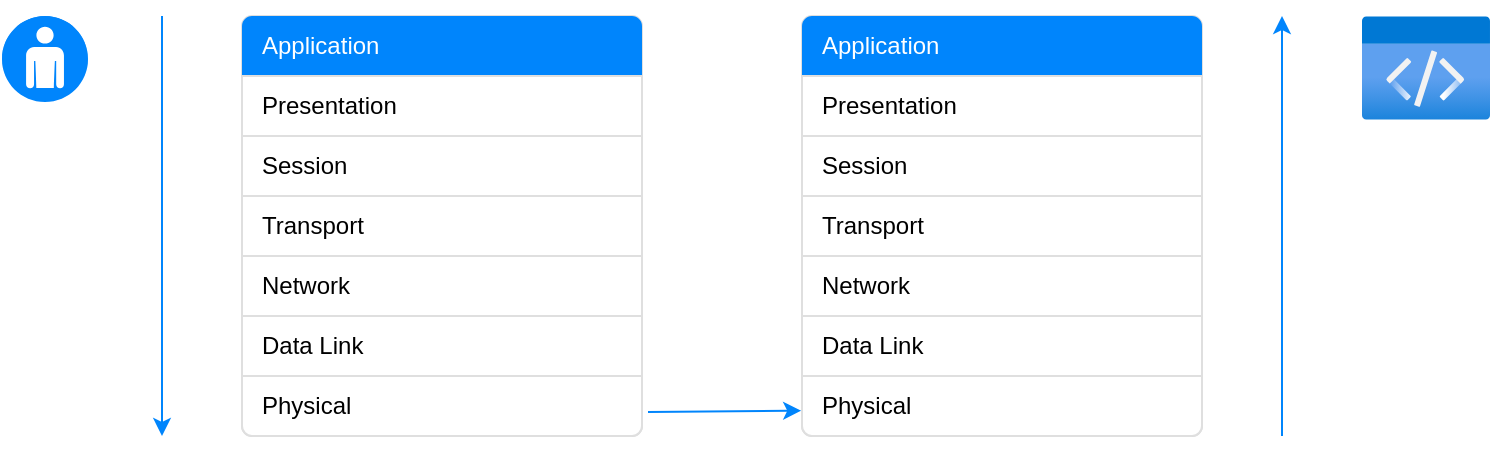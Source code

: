 <mxfile version="14.4.3" type="device"><diagram id="gu15msR1-Zdi8dmw9ssf" name="Page-1"><mxGraphModel dx="1577" dy="1032" grid="1" gridSize="10" guides="1" tooltips="1" connect="1" arrows="1" fold="1" page="1" pageScale="1" pageWidth="827" pageHeight="1169" math="0" shadow="0"><root><mxCell id="0"/><mxCell id="1" parent="0"/><mxCell id="xZa4JkvvxLsxcqEEGGNa-4" value="" style="verticalLabelPosition=bottom;html=1;strokeColor=#ffffff;verticalAlign=top;align=center;points=[[0.145,0.145,0],[0.5,0,0],[0.855,0.145,0],[1,0.5,0],[0.855,0.855,0],[0.5,1,0],[0.145,0.855,0],[0,0.5,0]];pointerEvents=1;shape=mxgraph.cisco_safe.compositeIcon;bgIcon=ellipse;resIcon=mxgraph.cisco_safe.capability.user;gradientColor=#ffffff;fillColor=#0085FC;" vertex="1" parent="1"><mxGeometry x="40" y="440" width="43" height="43" as="geometry"/></mxCell><mxCell id="xZa4JkvvxLsxcqEEGGNa-33" value="" style="html=1;shadow=0;dashed=0;shape=mxgraph.bootstrap.rrect;rSize=5;strokeColor=#DFDFDF;html=1;whiteSpace=wrap;fillColor=#FFFFFF;fontColor=#000000;" vertex="1" parent="1"><mxGeometry x="160" y="440" width="200" height="210" as="geometry"/></mxCell><mxCell id="xZa4JkvvxLsxcqEEGGNa-34" value="Application" style="html=1;shadow=0;dashed=0;shape=mxgraph.bootstrap.topButton;rSize=5;strokeColor=none;fillColor=#0085FC;fontColor=#ffffff;perimeter=none;whiteSpace=wrap;resizeWidth=1;align=left;spacing=10;" vertex="1" parent="xZa4JkvvxLsxcqEEGGNa-33"><mxGeometry width="200" height="30" relative="1" as="geometry"/></mxCell><mxCell id="xZa4JkvvxLsxcqEEGGNa-35" value="Presentation" style="strokeColor=inherit;fillColor=inherit;gradientColor=inherit;fontColor=inherit;html=1;shadow=0;dashed=0;perimeter=none;whiteSpace=wrap;resizeWidth=1;align=left;spacing=10;" vertex="1" parent="xZa4JkvvxLsxcqEEGGNa-33"><mxGeometry width="200" height="30" relative="1" as="geometry"><mxPoint y="30" as="offset"/></mxGeometry></mxCell><mxCell id="xZa4JkvvxLsxcqEEGGNa-36" value="Session" style="strokeColor=inherit;fillColor=inherit;gradientColor=inherit;fontColor=inherit;html=1;shadow=0;dashed=0;perimeter=none;whiteSpace=wrap;resizeWidth=1;align=left;spacing=10;" vertex="1" parent="xZa4JkvvxLsxcqEEGGNa-33"><mxGeometry width="200" height="30" relative="1" as="geometry"><mxPoint y="60" as="offset"/></mxGeometry></mxCell><mxCell id="xZa4JkvvxLsxcqEEGGNa-37" value="Transport" style="strokeColor=inherit;fillColor=inherit;gradientColor=inherit;fontColor=inherit;html=1;shadow=0;dashed=0;perimeter=none;whiteSpace=wrap;resizeWidth=1;align=left;spacing=10;" vertex="1" parent="xZa4JkvvxLsxcqEEGGNa-33"><mxGeometry width="200" height="30" relative="1" as="geometry"><mxPoint y="90" as="offset"/></mxGeometry></mxCell><mxCell id="xZa4JkvvxLsxcqEEGGNa-38" value="Physical" style="strokeColor=inherit;fillColor=inherit;gradientColor=inherit;fontColor=inherit;html=1;shadow=0;dashed=0;shape=mxgraph.bootstrap.bottomButton;rSize=5;perimeter=none;whiteSpace=wrap;resizeWidth=1;resizeHeight=0;align=left;spacing=10;" vertex="1" parent="xZa4JkvvxLsxcqEEGGNa-33"><mxGeometry y="1" width="200" height="30" relative="1" as="geometry"><mxPoint y="-30" as="offset"/></mxGeometry></mxCell><mxCell id="xZa4JkvvxLsxcqEEGGNa-39" value="Network" style="strokeColor=inherit;fillColor=inherit;gradientColor=inherit;fontColor=inherit;html=1;shadow=0;dashed=0;perimeter=none;whiteSpace=wrap;resizeWidth=1;align=left;spacing=10;" vertex="1" parent="xZa4JkvvxLsxcqEEGGNa-33"><mxGeometry width="200" height="30" relative="1" as="geometry"><mxPoint y="120" as="offset"/></mxGeometry></mxCell><mxCell id="xZa4JkvvxLsxcqEEGGNa-40" value="Data Link" style="strokeColor=inherit;fillColor=inherit;gradientColor=inherit;fontColor=inherit;html=1;shadow=0;dashed=0;perimeter=none;whiteSpace=wrap;resizeWidth=1;align=left;spacing=10;" vertex="1" parent="xZa4JkvvxLsxcqEEGGNa-33"><mxGeometry y="150" width="200" height="30" as="geometry"/></mxCell><mxCell id="xZa4JkvvxLsxcqEEGGNa-41" value="" style="html=1;shadow=0;dashed=0;shape=mxgraph.bootstrap.rrect;rSize=5;strokeColor=#DFDFDF;html=1;whiteSpace=wrap;fillColor=#FFFFFF;fontColor=#000000;" vertex="1" parent="1"><mxGeometry x="440" y="440" width="200" height="210" as="geometry"/></mxCell><mxCell id="xZa4JkvvxLsxcqEEGGNa-42" value="Application" style="html=1;shadow=0;dashed=0;shape=mxgraph.bootstrap.topButton;rSize=5;strokeColor=none;fillColor=#0085FC;fontColor=#ffffff;perimeter=none;whiteSpace=wrap;resizeWidth=1;align=left;spacing=10;" vertex="1" parent="xZa4JkvvxLsxcqEEGGNa-41"><mxGeometry width="200" height="30" relative="1" as="geometry"/></mxCell><mxCell id="xZa4JkvvxLsxcqEEGGNa-43" value="Presentation" style="strokeColor=inherit;fillColor=inherit;gradientColor=inherit;fontColor=inherit;html=1;shadow=0;dashed=0;perimeter=none;whiteSpace=wrap;resizeWidth=1;align=left;spacing=10;" vertex="1" parent="xZa4JkvvxLsxcqEEGGNa-41"><mxGeometry width="200" height="30" relative="1" as="geometry"><mxPoint y="30" as="offset"/></mxGeometry></mxCell><mxCell id="xZa4JkvvxLsxcqEEGGNa-44" value="Session" style="strokeColor=inherit;fillColor=inherit;gradientColor=inherit;fontColor=inherit;html=1;shadow=0;dashed=0;perimeter=none;whiteSpace=wrap;resizeWidth=1;align=left;spacing=10;" vertex="1" parent="xZa4JkvvxLsxcqEEGGNa-41"><mxGeometry width="200" height="30" relative="1" as="geometry"><mxPoint y="60" as="offset"/></mxGeometry></mxCell><mxCell id="xZa4JkvvxLsxcqEEGGNa-45" value="Transport" style="strokeColor=inherit;fillColor=inherit;gradientColor=inherit;fontColor=inherit;html=1;shadow=0;dashed=0;perimeter=none;whiteSpace=wrap;resizeWidth=1;align=left;spacing=10;" vertex="1" parent="xZa4JkvvxLsxcqEEGGNa-41"><mxGeometry width="200" height="30" relative="1" as="geometry"><mxPoint y="90" as="offset"/></mxGeometry></mxCell><mxCell id="xZa4JkvvxLsxcqEEGGNa-46" value="Physical" style="strokeColor=inherit;fillColor=inherit;gradientColor=inherit;fontColor=inherit;html=1;shadow=0;dashed=0;shape=mxgraph.bootstrap.bottomButton;rSize=5;perimeter=none;whiteSpace=wrap;resizeWidth=1;resizeHeight=0;align=left;spacing=10;" vertex="1" parent="xZa4JkvvxLsxcqEEGGNa-41"><mxGeometry y="1" width="200" height="30" relative="1" as="geometry"><mxPoint y="-30" as="offset"/></mxGeometry></mxCell><mxCell id="xZa4JkvvxLsxcqEEGGNa-47" value="Network" style="strokeColor=inherit;fillColor=inherit;gradientColor=inherit;fontColor=inherit;html=1;shadow=0;dashed=0;perimeter=none;whiteSpace=wrap;resizeWidth=1;align=left;spacing=10;" vertex="1" parent="xZa4JkvvxLsxcqEEGGNa-41"><mxGeometry width="200" height="30" relative="1" as="geometry"><mxPoint y="120" as="offset"/></mxGeometry></mxCell><mxCell id="xZa4JkvvxLsxcqEEGGNa-48" value="Data Link" style="strokeColor=inherit;fillColor=inherit;gradientColor=inherit;fontColor=inherit;html=1;shadow=0;dashed=0;perimeter=none;whiteSpace=wrap;resizeWidth=1;align=left;spacing=10;" vertex="1" parent="xZa4JkvvxLsxcqEEGGNa-41"><mxGeometry y="150" width="200" height="30" as="geometry"/></mxCell><mxCell id="xZa4JkvvxLsxcqEEGGNa-49" value="" style="aspect=fixed;html=1;points=[];align=center;image;fontSize=12;image=img/lib/azure2/general/Code.svg;fillColor=none;gradientColor=#ffffff;" vertex="1" parent="1"><mxGeometry x="720" y="440" width="64" height="52" as="geometry"/></mxCell><mxCell id="xZa4JkvvxLsxcqEEGGNa-51" value="" style="endArrow=classic;html=1;strokeColor=#0085FC;" edge="1" parent="1"><mxGeometry width="50" height="50" relative="1" as="geometry"><mxPoint x="120" y="440" as="sourcePoint"/><mxPoint x="120" y="650" as="targetPoint"/></mxGeometry></mxCell><mxCell id="xZa4JkvvxLsxcqEEGGNa-52" value="" style="endArrow=classic;html=1;strokeColor=#0085FC;" edge="1" parent="1"><mxGeometry width="50" height="50" relative="1" as="geometry"><mxPoint x="680" y="650" as="sourcePoint"/><mxPoint x="680" y="440" as="targetPoint"/></mxGeometry></mxCell><mxCell id="xZa4JkvvxLsxcqEEGGNa-53" value="" style="endArrow=classic;html=1;strokeColor=#0085FC;entryX=-0.002;entryY=0.578;entryDx=0;entryDy=0;entryPerimeter=0;" edge="1" parent="1" target="xZa4JkvvxLsxcqEEGGNa-46"><mxGeometry width="50" height="50" relative="1" as="geometry"><mxPoint x="363" y="638" as="sourcePoint"/><mxPoint x="436" y="638" as="targetPoint"/></mxGeometry></mxCell></root></mxGraphModel></diagram></mxfile>
